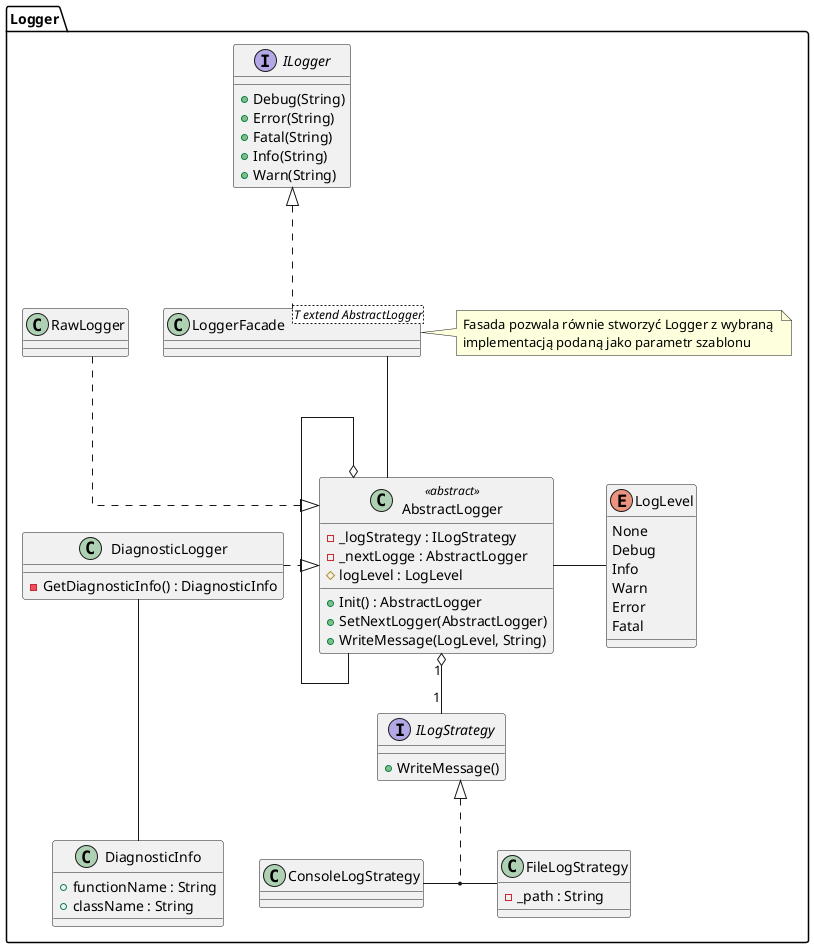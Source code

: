 @startuml Logger

skinparam linetype ortho

namespace Logger {

enum LogLevel {
  None
  Debug
  Info
  Warn
  Error
  Fatal
}

class DiagnosticInfo {
  +functionName : String
  +className : String
}

class AbstractLogger <<abstract>> {
  -_logStrategy : ILogStrategy
  -_nextLogge : AbstractLogger
  #logLevel : LogLevel
  +Init() : AbstractLogger
  +SetNextLogger(AbstractLogger)
  +WriteMessage(LogLevel, String)
}

class DiagnosticLogger {
  -GetDiagnosticInfo() : DiagnosticInfo
}

interface ILogger {
  +Debug(String)
  +Error(String)
  +Fatal(String)
  +Info(String)
  +Warn(String)
}

interface ILogStrategy {
  +WriteMessage()
}

class FileLogStrategy {
  -_path : String
} 

class ConsoleLogStrategy 

class LoggerFacade<T extend AbstractLogger> {}
note right of LoggerFacade 
  Fasada pozwala równie stworzyć Logger z wybraną 
  implementacją podaną jako parametr szablonu 
endnote

class RawLogger {}

RawLogger -[hidden]-- DiagnosticLogger
DiagnosticLogger --- DiagnosticInfo
AbstractLogger <|.l.. RawLogger
AbstractLogger <|.l.. DiagnosticLogger

AbstractLogger o- AbstractLogger 

AbstractLogger -r-- LogLevel 

ConsoleLogStrategy -l- FileLogStrategy
ILogStrategy <|.d.. (ConsoleLogStrategy, FileLogStrategy) 
AbstractLogger "1" o-- "1" ILogStrategy

ILogger <|... LoggerFacade
LoggerFacade --- AbstractLogger

}
@enduml